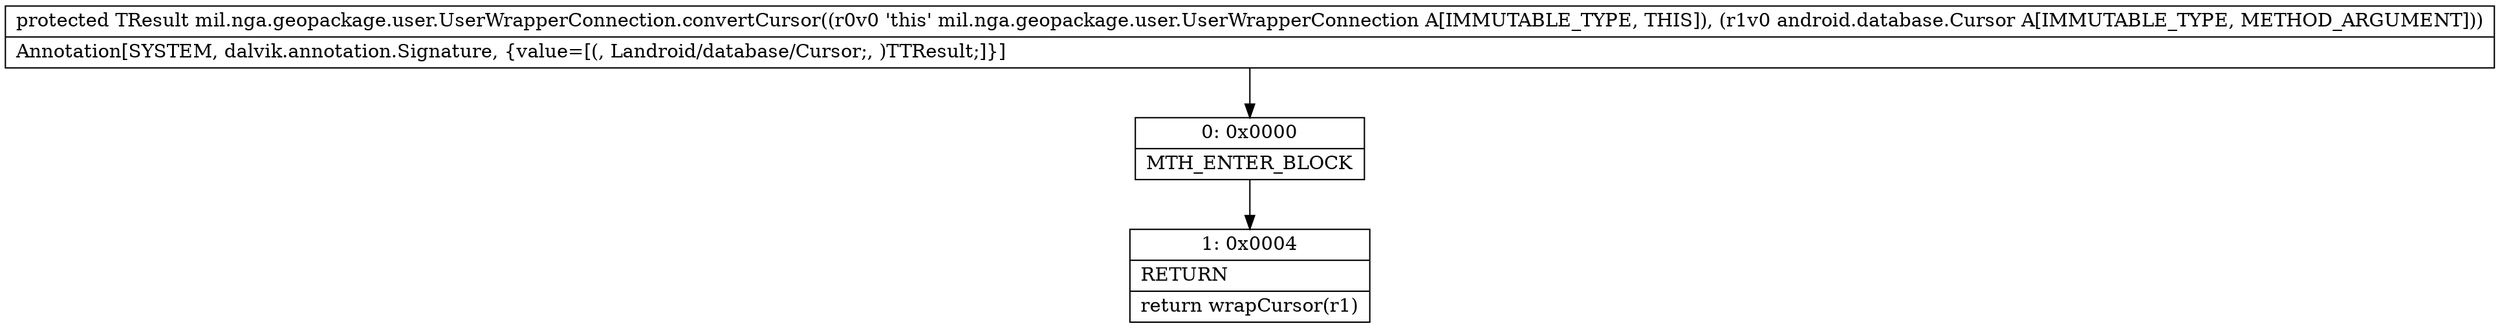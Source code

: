 digraph "CFG formil.nga.geopackage.user.UserWrapperConnection.convertCursor(Landroid\/database\/Cursor;)Lmil\/nga\/geopackage\/user\/UserCursor;" {
Node_0 [shape=record,label="{0\:\ 0x0000|MTH_ENTER_BLOCK\l}"];
Node_1 [shape=record,label="{1\:\ 0x0004|RETURN\l|return wrapCursor(r1)\l}"];
MethodNode[shape=record,label="{protected TResult mil.nga.geopackage.user.UserWrapperConnection.convertCursor((r0v0 'this' mil.nga.geopackage.user.UserWrapperConnection A[IMMUTABLE_TYPE, THIS]), (r1v0 android.database.Cursor A[IMMUTABLE_TYPE, METHOD_ARGUMENT]))  | Annotation[SYSTEM, dalvik.annotation.Signature, \{value=[(, Landroid\/database\/Cursor;, )TTResult;]\}]\l}"];
MethodNode -> Node_0;
Node_0 -> Node_1;
}


